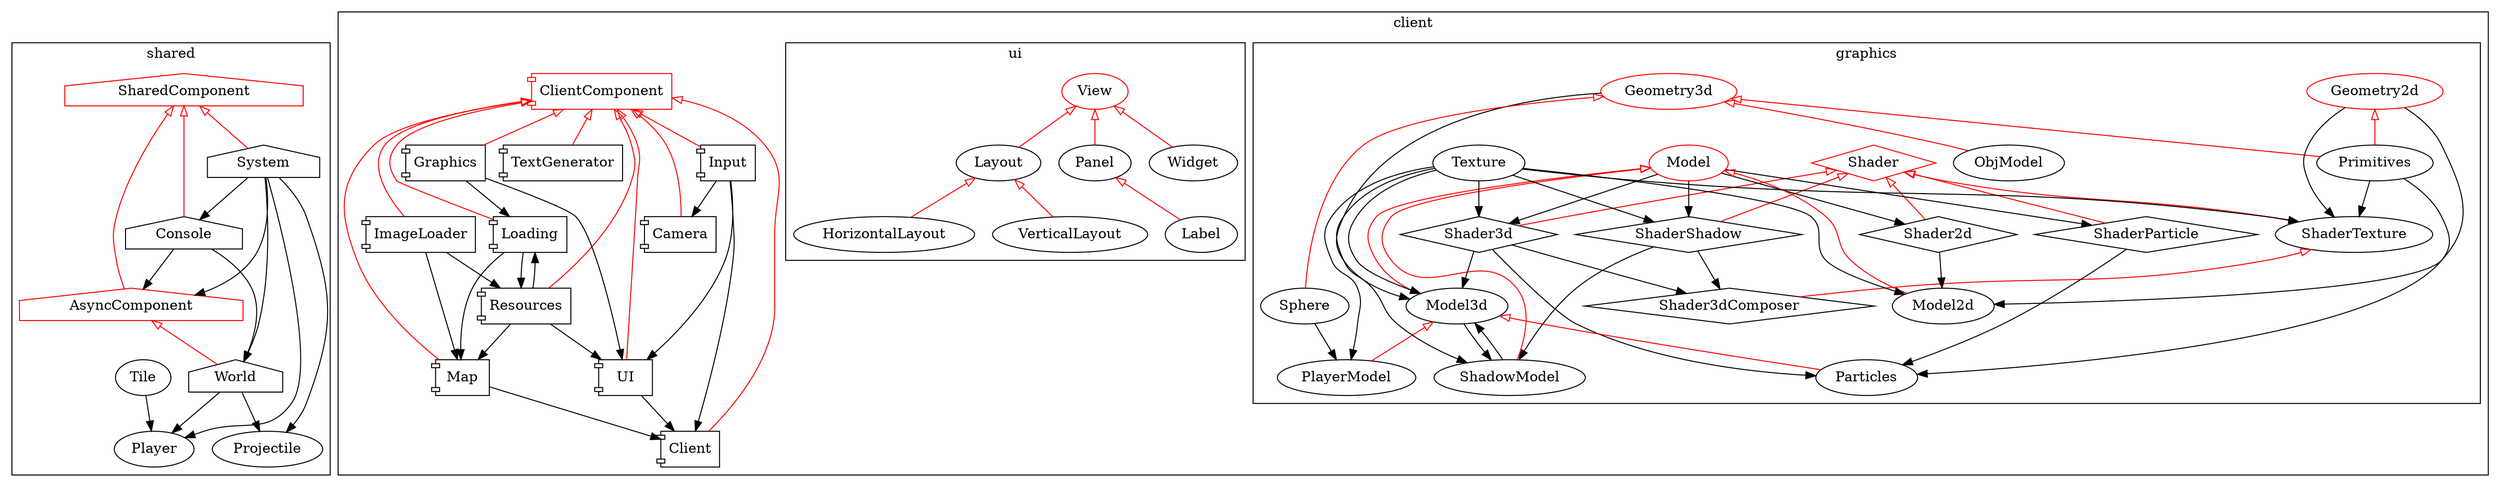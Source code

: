  digraph tee3d {
 	subgraph cluster_0 {
 		label="shared";
 		SharedComponent [shape=house color=red];
 		AsyncComponent [shape=house color=red];
 		Console [shape=house];
	 	System [shape=house];
	 	World [shape=house];
	 	Tile;
	 	Player;
		Projectile;
		SharedComponent->Console[color=red arrowhead=none arrowtail=empty dir=back];
		SharedComponent->System[color=red arrowhead=none arrowtail=empty dir=back];
		SharedComponent->AsyncComponent->World[color=red arrowhead=none arrowtail=empty dir=back];
		World->Player;
		System->Player;
		Tile->Player;
		World->Projectile;
		System->Projectile;
		Console->World;
		System->World;
		System->Console;
		System->AsyncComponent;
		Console->AsyncComponent;
 	}
 	subgraph cluster_1 {
 		label="client";
	 	ClientComponent [shape=component color=red];
	 	Client [shape=component];
	 	Graphics [shape=component];
	 	Camera [shape=component];
	 	Resources [shape=component];
	 	Input [shape=component];
	 	Map [shape=component];
	 	TextGenerator [shape=component];
	 	ImageLoader [shape=component];
	 	Loading [shape=component];
	 	UI [shape=component];

		ClientComponent->Camera[color=red arrowhead=none arrowtail=empty dir=back];
		ClientComponent->Client[color=red arrowhead=none arrowtail=empty dir=back];
		ClientComponent->Graphics[color=red arrowhead=none arrowtail=empty dir=back];
		ClientComponent->Resources[color=red arrowhead=none arrowtail=empty dir=back];
		ClientComponent->Input[color=red arrowhead=none arrowtail=empty dir=back];
		ClientComponent->Map[color=red arrowhead=none arrowtail=empty dir=back];
		ClientComponent->TextGenerator[color=red arrowhead=none arrowtail=empty dir=back];
		ClientComponent->ImageLoader[color=red arrowhead=none arrowtail=empty dir=back];
		ClientComponent->Loading[color=red arrowhead=none arrowtail=empty dir=back];
		ClientComponent->UI[color=red arrowhead=none arrowtail=empty dir=back];

		Input->Client;
		Input->Camera;
		ImageLoader->Map;
		ImageLoader->Resources->Map;
		Loading->Map;
		Loading->Resources;
		Graphics->Loading;
		Resources->Loading;
		Graphics->UI;
		Resources->UI;
		Input->UI;
		UI->Client;
		Map->Client;

	 	subgraph cluster_2 {
	 		label="graphics";
			Shader [shape=diamond color=red];
			Shader3d [shape=diamond];
			Shader3dComposer [shape=diamond];
			ShaderTexture;
			ShaderShadow [shape=diamond];
			Shader2d [shape=diamond];
			ShaderParticle [shape=diamond];
			Model [color=red];
			Geometry3d[color=red];
			Geometry2d[color=red];
			Model3d;
			Model2d;
			ShadowModel;
			PlayerModel;
			Particles;
			ObjModel;
			Primitives;
			Sphere;
			Texture;
			Model->Model3d->PlayerModel[color=red arrowhead=none arrowtail=empty dir=back];
			Model->ShadowModel[color=red arrowhead=none arrowtail=empty dir=back];
			Model->Model2d[color=red arrowhead=none arrowtail=empty dir=back];
			Shader->Shader3d[color=red arrowhead=none arrowtail=empty dir=back];
			Shader->ShaderTexture->Shader3dComposer[color=red arrowhead=none arrowtail=empty dir=back];
			Shader->ShaderShadow[color=red arrowhead=none arrowtail=empty dir=back];
			Shader->ShaderParticle[color=red arrowhead=none arrowtail=empty dir=back];
			Shader->Shader2d[color=red arrowhead=none arrowtail=empty dir=back];
			Geometry3d->ObjModel[color=red arrowhead=none arrowtail=empty dir=back];
			Geometry3d->Primitives[color=red arrowhead=none arrowtail=empty dir=back];
			Geometry3d->Sphere[color=red arrowhead=none arrowtail=empty dir=back];
			Geometry2d->Primitives[color=red arrowhead=none arrowtail=empty dir=back];
			Model3d->Particles[color=red arrowhead=none arrowtail=empty dir=back];

			Shader3d->Model3d;
			Texture->Model3d;
			ShadowModel->Model3d;
			Geometry3d->Model3d;
			Shader2d->Model2d;
			Texture->Model2d;
			Geometry2d->Model2d;
			Texture->PlayerModel;
			Sphere->PlayerModel;
			Model->Shader3d;
			Texture->Shader3d;
			Model->Shader2d;
			Texture->ShaderShadow;
			Model->ShaderShadow;
			Model->ShaderParticle;
			Model3d->ShadowModel;
			ShaderShadow->ShadowModel;
			Texture->ShadowModel;
			Shader3d->Particles;
			ShaderParticle->Particles;
			Primitives->Particles;
			Shader3d->Shader3dComposer;
			ShaderShadow->Shader3dComposer;
			Geometry2d->ShaderTexture;
			Primitives->ShaderTexture;
			Texture->ShaderTexture;
	 	}
	 	/*
		Graphics->Model3d;
		Graphics->Model2d;
		Resources->PlayerModel;
		Camera->Shader3d;
		Graphics->Shader3d;
		Graphics->Shader2d;``
		Shader->Graphics;
		Camera->ShaderShadow;
		Graphics->ShaderShadow;
		Camera->ShaderParticle;
		Graphics->ShaderParticle;
		Loading->PlayerModel;

		PlayerModel->Resources;
		Texture->Resources;
		Model3d->Resources;
		Primitives->Resources;
		ObjModel->Resources;
		Model3d->Map;
		PlayerModel->Map;
		Primitives->Map;
		Texture->TextGenerator;
		Texture->ImageLoader;
		Model2d->Loading;
		Primitives->Loading;
		*/
		subgraph cluster_3 {
			label="ui";
			View[color=red];
			Layout;
			Panel;
			Label;
			HorizontalLayout;
			VerticalLayout;
			Widget;
			View->Layout->HorizontalLayout[color=red arrowhead=none arrowtail=empty dir=back];
			Layout->VerticalLayout[color=red arrowhead=none arrowtail=empty dir=back];
			View->Panel[color=red arrowhead=none arrowtail=empty dir=back];
			Panel->Label[color=red arrowhead=none arrowtail=empty dir=back];
			View->Widget[color=red arrowhead=none arrowtail=empty dir=back];
		}
		/*
		Texture->Panel;
		Model2d->Panel;
		Primitives->Panel;
		Texture->Label;

		UI->View;
		TextGenerator->Label;
		Graphics->Label;

		Layout->UI;
		Panel->UI;
		*/
 	}
 	/*
	SharedComponent->ClientComponent[color=red arrowhead=none arrowtail=empty dir=back];
	System->Camera;
	Map->Client;
	Console->Client;
	Console->Graphics;
	System->Resources;
	World->Map;
	Tile->Map;
	Console->TextGenerator;
	System->TextGenerator;
	Console->ImageLoader;
	System->ImageLoader;
	System->Loading;
	Projectile->Map;

		Player->PlayerModel;
		System->PlayerModel;
		Console->Shader;
		System->Shader;
		System->Texture;
		Graphics->Texture;
		System->ObjModel;
		System->ShaderParticle;
		*/
}
